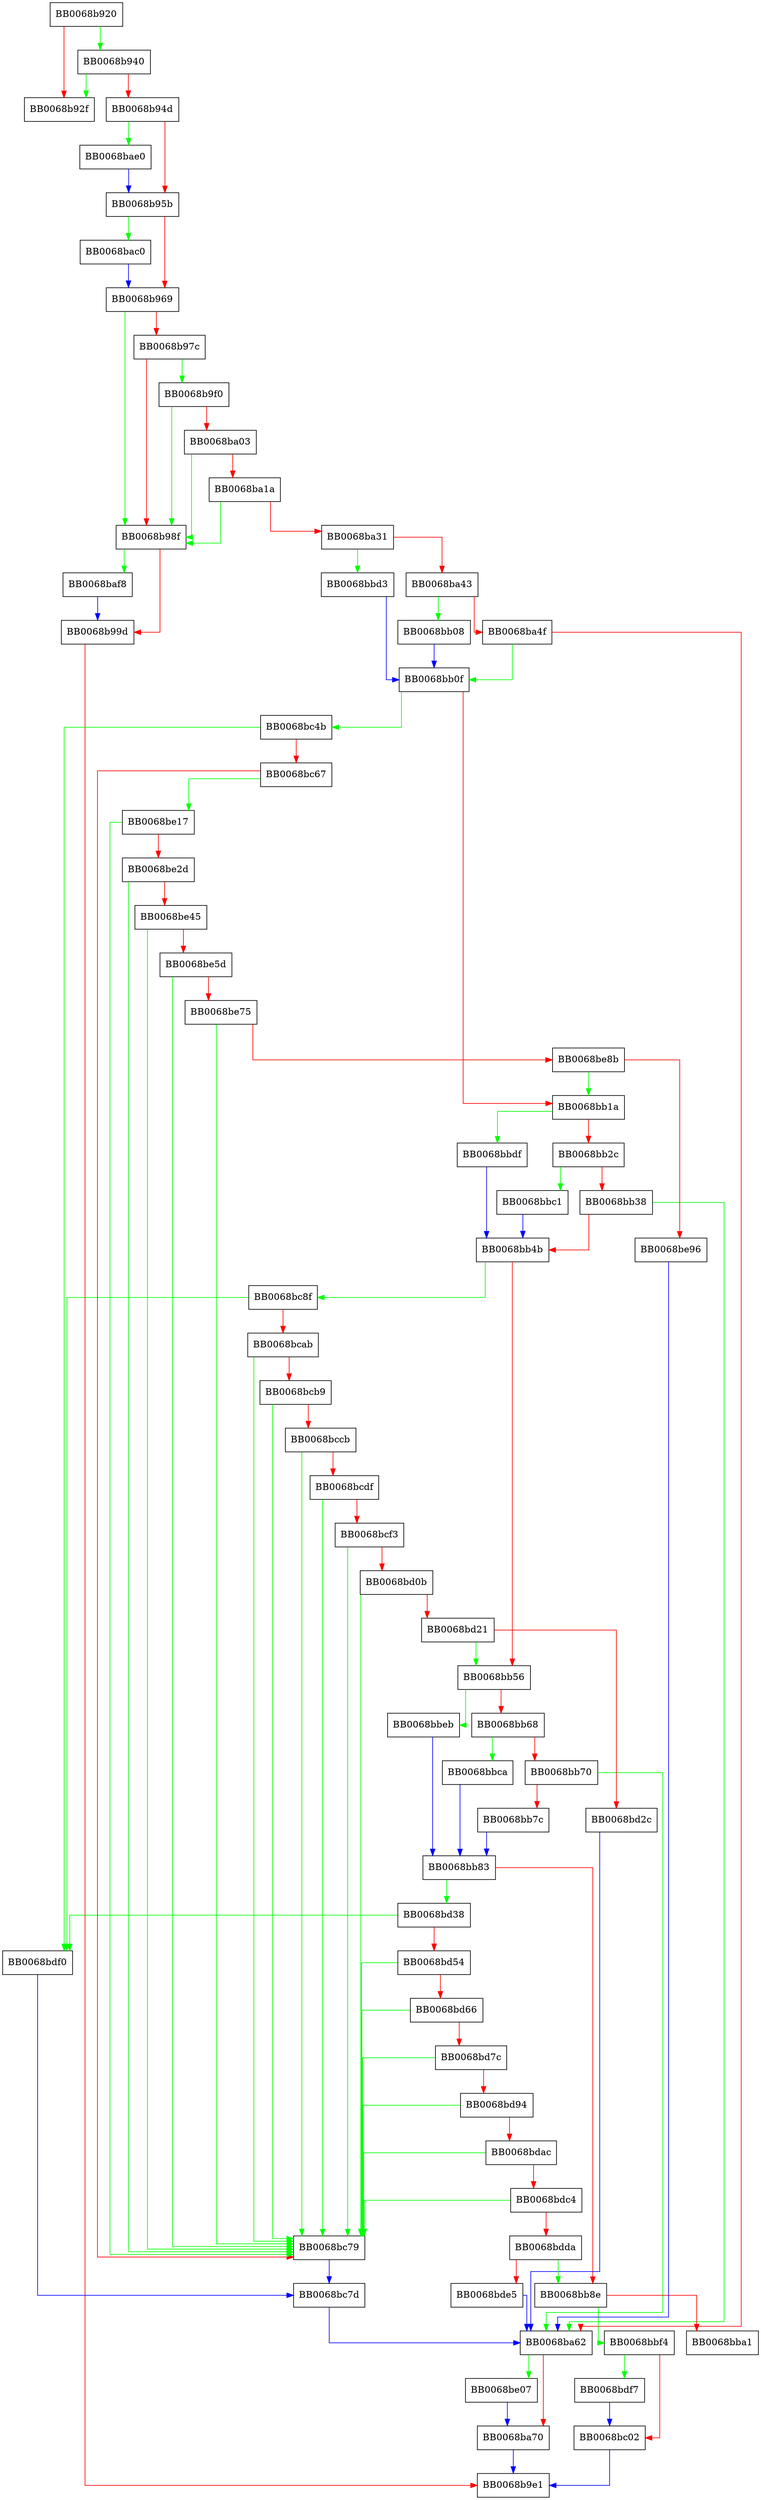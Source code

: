 digraph engine_load_afalg_int {
  node [shape="box"];
  graph [splines=ortho];
  BB0068b920 -> BB0068b940 [color="green"];
  BB0068b920 -> BB0068b92f [color="red"];
  BB0068b940 -> BB0068b92f [color="green"];
  BB0068b940 -> BB0068b94d [color="red"];
  BB0068b94d -> BB0068bae0 [color="green"];
  BB0068b94d -> BB0068b95b [color="red"];
  BB0068b95b -> BB0068bac0 [color="green"];
  BB0068b95b -> BB0068b969 [color="red"];
  BB0068b969 -> BB0068b98f [color="green"];
  BB0068b969 -> BB0068b97c [color="red"];
  BB0068b97c -> BB0068b9f0 [color="green"];
  BB0068b97c -> BB0068b98f [color="red"];
  BB0068b98f -> BB0068baf8 [color="green"];
  BB0068b98f -> BB0068b99d [color="red"];
  BB0068b99d -> BB0068b9e1 [color="red"];
  BB0068b9f0 -> BB0068b98f [color="green"];
  BB0068b9f0 -> BB0068ba03 [color="red"];
  BB0068ba03 -> BB0068b98f [color="green"];
  BB0068ba03 -> BB0068ba1a [color="red"];
  BB0068ba1a -> BB0068b98f [color="green"];
  BB0068ba1a -> BB0068ba31 [color="red"];
  BB0068ba31 -> BB0068bbd3 [color="green"];
  BB0068ba31 -> BB0068ba43 [color="red"];
  BB0068ba43 -> BB0068bb08 [color="green"];
  BB0068ba43 -> BB0068ba4f [color="red"];
  BB0068ba4f -> BB0068bb0f [color="green"];
  BB0068ba4f -> BB0068ba62 [color="red"];
  BB0068ba62 -> BB0068be07 [color="green"];
  BB0068ba62 -> BB0068ba70 [color="red"];
  BB0068ba70 -> BB0068b9e1 [color="blue"];
  BB0068bac0 -> BB0068b969 [color="blue"];
  BB0068bae0 -> BB0068b95b [color="blue"];
  BB0068baf8 -> BB0068b99d [color="blue"];
  BB0068bb08 -> BB0068bb0f [color="blue"];
  BB0068bb0f -> BB0068bc4b [color="green"];
  BB0068bb0f -> BB0068bb1a [color="red"];
  BB0068bb1a -> BB0068bbdf [color="green"];
  BB0068bb1a -> BB0068bb2c [color="red"];
  BB0068bb2c -> BB0068bbc1 [color="green"];
  BB0068bb2c -> BB0068bb38 [color="red"];
  BB0068bb38 -> BB0068ba62 [color="green"];
  BB0068bb38 -> BB0068bb4b [color="red"];
  BB0068bb4b -> BB0068bc8f [color="green"];
  BB0068bb4b -> BB0068bb56 [color="red"];
  BB0068bb56 -> BB0068bbeb [color="green"];
  BB0068bb56 -> BB0068bb68 [color="red"];
  BB0068bb68 -> BB0068bbca [color="green"];
  BB0068bb68 -> BB0068bb70 [color="red"];
  BB0068bb70 -> BB0068ba62 [color="green"];
  BB0068bb70 -> BB0068bb7c [color="red"];
  BB0068bb7c -> BB0068bb83 [color="blue"];
  BB0068bb83 -> BB0068bd38 [color="green"];
  BB0068bb83 -> BB0068bb8e [color="red"];
  BB0068bb8e -> BB0068bbf4 [color="green"];
  BB0068bb8e -> BB0068bba1 [color="red"];
  BB0068bbc1 -> BB0068bb4b [color="blue"];
  BB0068bbca -> BB0068bb83 [color="blue"];
  BB0068bbd3 -> BB0068bb0f [color="blue"];
  BB0068bbdf -> BB0068bb4b [color="blue"];
  BB0068bbeb -> BB0068bb83 [color="blue"];
  BB0068bbf4 -> BB0068bdf7 [color="green"];
  BB0068bbf4 -> BB0068bc02 [color="red"];
  BB0068bc02 -> BB0068b9e1 [color="blue"];
  BB0068bc4b -> BB0068bdf0 [color="green"];
  BB0068bc4b -> BB0068bc67 [color="red"];
  BB0068bc67 -> BB0068be17 [color="green"];
  BB0068bc67 -> BB0068bc79 [color="red"];
  BB0068bc79 -> BB0068bc7d [color="blue"];
  BB0068bc7d -> BB0068ba62 [color="blue"];
  BB0068bc8f -> BB0068bdf0 [color="green"];
  BB0068bc8f -> BB0068bcab [color="red"];
  BB0068bcab -> BB0068bc79 [color="green"];
  BB0068bcab -> BB0068bcb9 [color="red"];
  BB0068bcb9 -> BB0068bc79 [color="green"];
  BB0068bcb9 -> BB0068bccb [color="red"];
  BB0068bccb -> BB0068bc79 [color="green"];
  BB0068bccb -> BB0068bcdf [color="red"];
  BB0068bcdf -> BB0068bc79 [color="green"];
  BB0068bcdf -> BB0068bcf3 [color="red"];
  BB0068bcf3 -> BB0068bc79 [color="green"];
  BB0068bcf3 -> BB0068bd0b [color="red"];
  BB0068bd0b -> BB0068bc79 [color="green"];
  BB0068bd0b -> BB0068bd21 [color="red"];
  BB0068bd21 -> BB0068bb56 [color="green"];
  BB0068bd21 -> BB0068bd2c [color="red"];
  BB0068bd2c -> BB0068ba62 [color="blue"];
  BB0068bd38 -> BB0068bdf0 [color="green"];
  BB0068bd38 -> BB0068bd54 [color="red"];
  BB0068bd54 -> BB0068bc79 [color="green"];
  BB0068bd54 -> BB0068bd66 [color="red"];
  BB0068bd66 -> BB0068bc79 [color="green"];
  BB0068bd66 -> BB0068bd7c [color="red"];
  BB0068bd7c -> BB0068bc79 [color="green"];
  BB0068bd7c -> BB0068bd94 [color="red"];
  BB0068bd94 -> BB0068bc79 [color="green"];
  BB0068bd94 -> BB0068bdac [color="red"];
  BB0068bdac -> BB0068bc79 [color="green"];
  BB0068bdac -> BB0068bdc4 [color="red"];
  BB0068bdc4 -> BB0068bc79 [color="green"];
  BB0068bdc4 -> BB0068bdda [color="red"];
  BB0068bdda -> BB0068bb8e [color="green"];
  BB0068bdda -> BB0068bde5 [color="red"];
  BB0068bde5 -> BB0068ba62 [color="blue"];
  BB0068bdf0 -> BB0068bc7d [color="blue"];
  BB0068bdf7 -> BB0068bc02 [color="blue"];
  BB0068be07 -> BB0068ba70 [color="blue"];
  BB0068be17 -> BB0068bc79 [color="green"];
  BB0068be17 -> BB0068be2d [color="red"];
  BB0068be2d -> BB0068bc79 [color="green"];
  BB0068be2d -> BB0068be45 [color="red"];
  BB0068be45 -> BB0068bc79 [color="green"];
  BB0068be45 -> BB0068be5d [color="red"];
  BB0068be5d -> BB0068bc79 [color="green"];
  BB0068be5d -> BB0068be75 [color="red"];
  BB0068be75 -> BB0068bc79 [color="green"];
  BB0068be75 -> BB0068be8b [color="red"];
  BB0068be8b -> BB0068bb1a [color="green"];
  BB0068be8b -> BB0068be96 [color="red"];
  BB0068be96 -> BB0068ba62 [color="blue"];
}